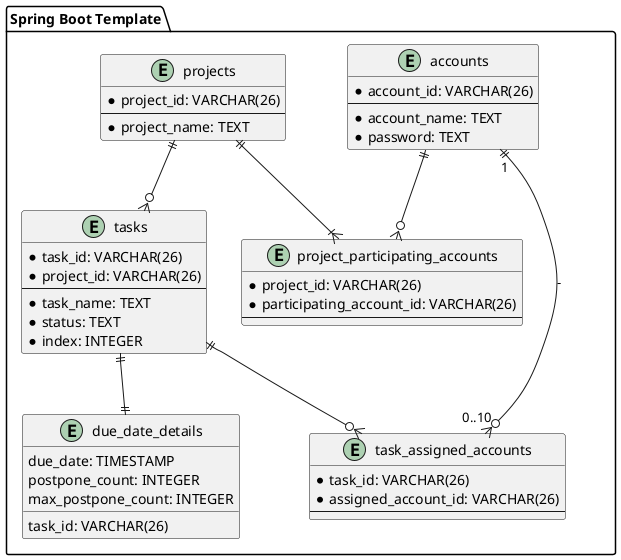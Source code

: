 @startuml
package "Spring Boot Template" {
  entity accounts {
    * account_id: VARCHAR(26)
    --
    * account_name: TEXT
    * password: TEXT
  }

  entity projects {
    * project_id: VARCHAR(26)
    --
    * project_name: TEXT
  }

  entity project_participating_accounts {
    * project_id: VARCHAR(26)
    * participating_account_id: VARCHAR(26)
    --
  }

  accounts ||--o{ project_participating_accounts
  projects ||--|{ project_participating_accounts

  entity tasks {
    * task_id: VARCHAR(26)
    * project_id: VARCHAR(26)
    --
    * task_name: TEXT
    * status: TEXT
    * index: INTEGER
  }

  projects ||--o{ tasks

  entity task_assigned_accounts {
    * task_id: VARCHAR(26)
    * assigned_account_id: VARCHAR(26)
    --
  }

  accounts ||--o{ task_assigned_accounts: "1" - "0..10"
  tasks ||--o{ task_assigned_accounts

  entity due_date_details {
    task_id: VARCHAR(26)
    due_date: TIMESTAMP
    postpone_count: INTEGER
    max_postpone_count: INTEGER
  }

  tasks ||--|| due_date_details
}
@enduml

